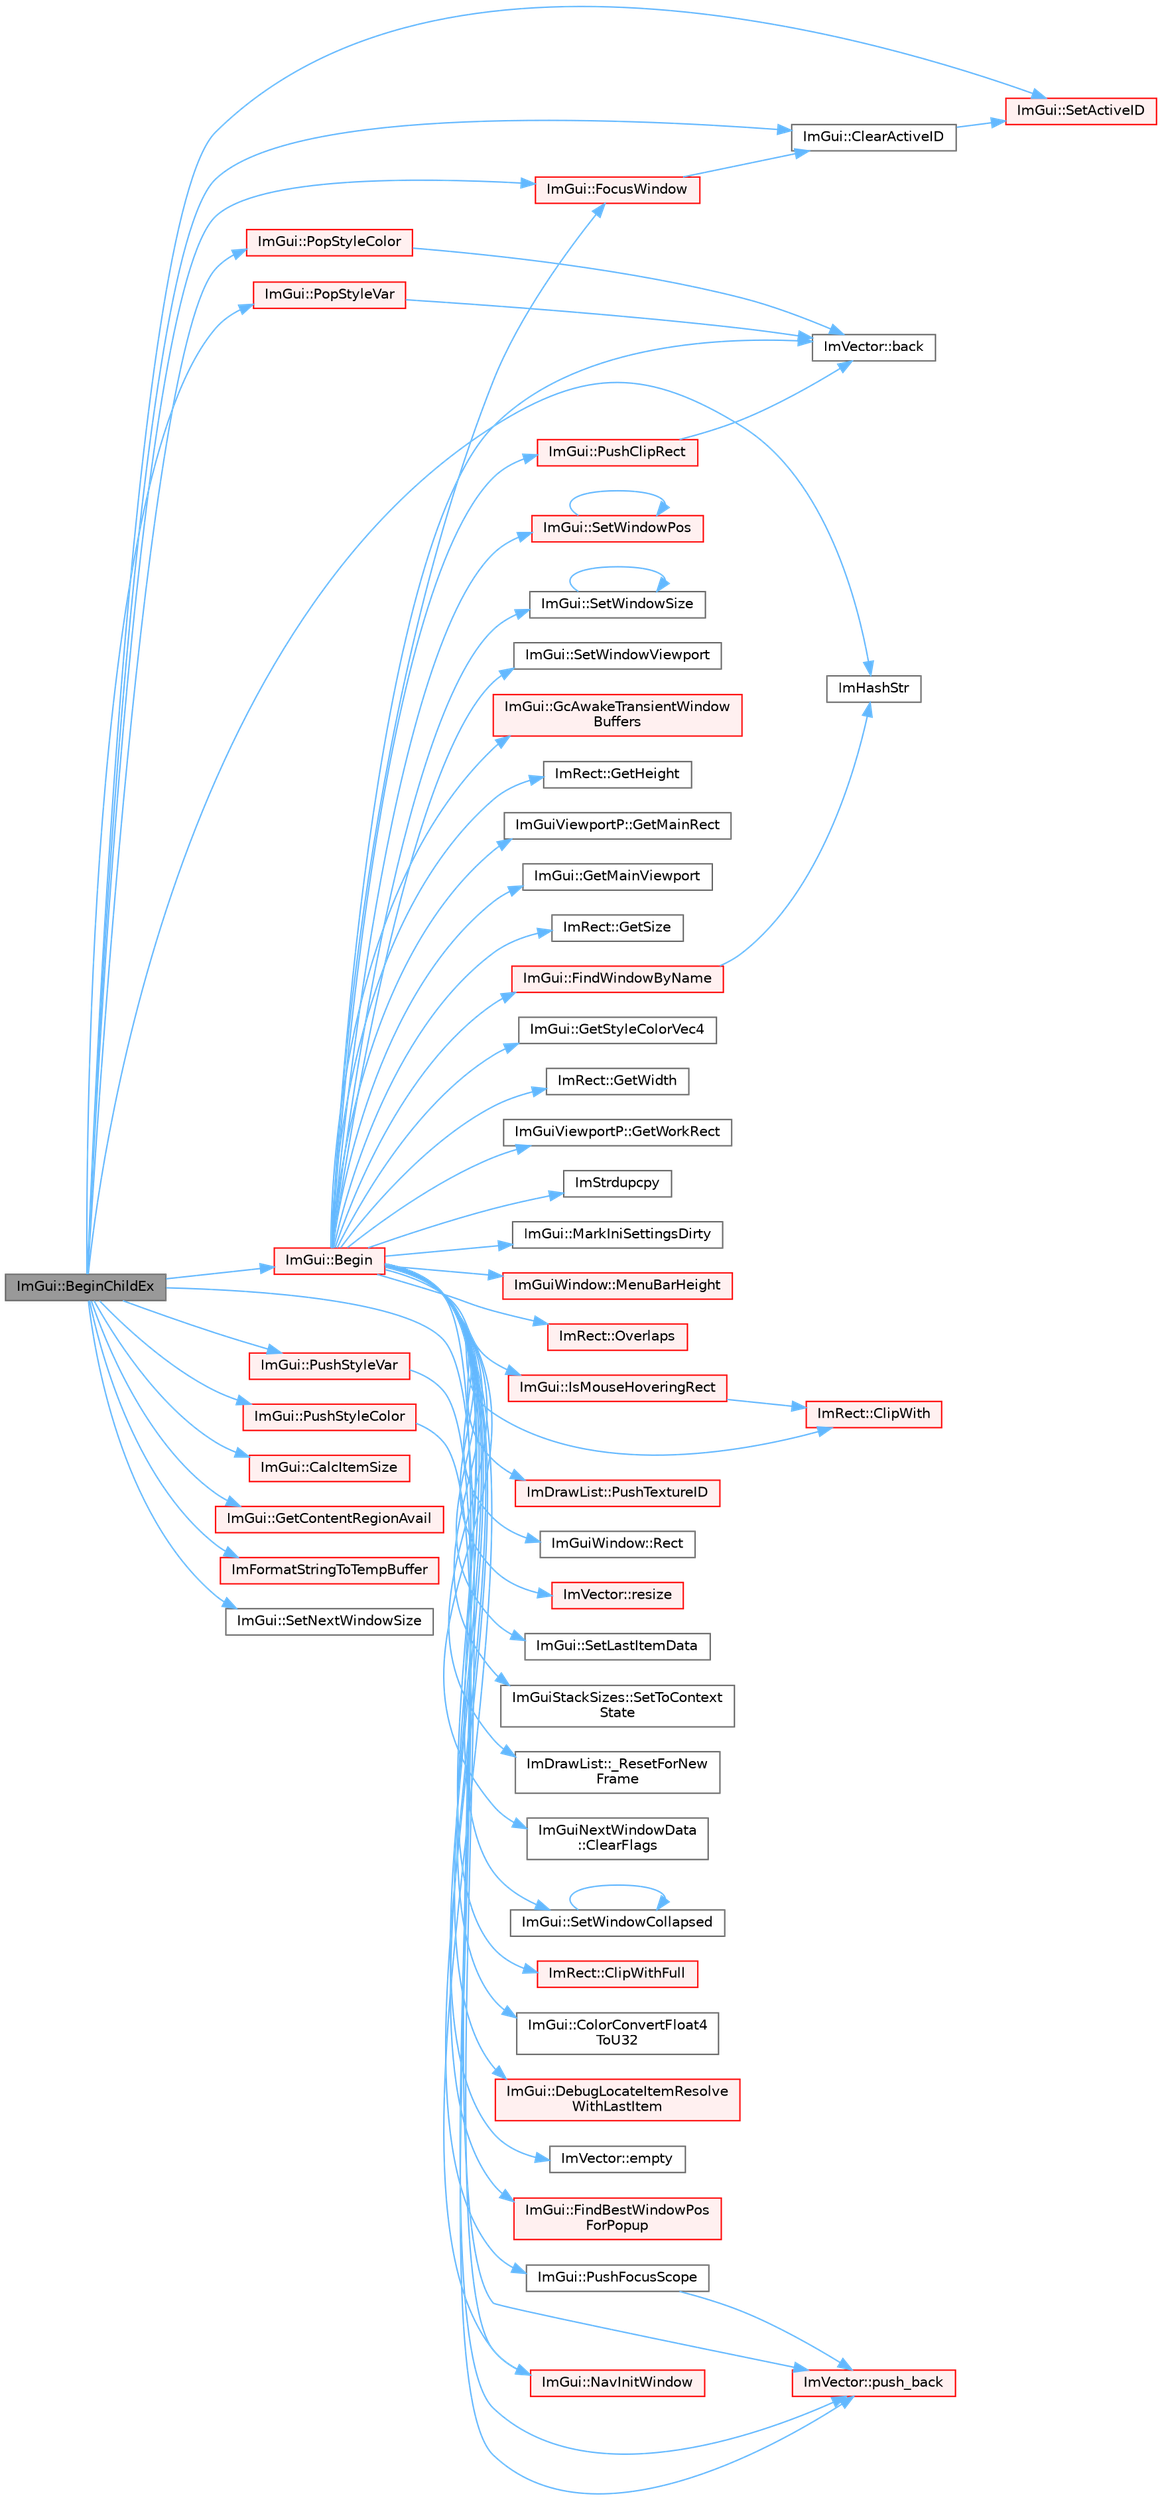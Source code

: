 digraph "ImGui::BeginChildEx"
{
 // LATEX_PDF_SIZE
  bgcolor="transparent";
  edge [fontname=Helvetica,fontsize=10,labelfontname=Helvetica,labelfontsize=10];
  node [fontname=Helvetica,fontsize=10,shape=box,height=0.2,width=0.4];
  rankdir="LR";
  Node1 [id="Node000001",label="ImGui::BeginChildEx",height=0.2,width=0.4,color="gray40", fillcolor="grey60", style="filled", fontcolor="black",tooltip=" "];
  Node1 -> Node2 [id="edge1_Node000001_Node000002",color="steelblue1",style="solid",tooltip=" "];
  Node2 [id="Node000002",label="ImGui::Begin",height=0.2,width=0.4,color="red", fillcolor="#FFF0F0", style="filled",URL="$namespace_im_gui.html#a581e58db0bc930bafa4a5d23093a2b99",tooltip=" "];
  Node2 -> Node3 [id="edge2_Node000002_Node000003",color="steelblue1",style="solid",tooltip=" "];
  Node3 [id="Node000003",label="ImDrawList::_ResetForNew\lFrame",height=0.2,width=0.4,color="grey40", fillcolor="white", style="filled",URL="$struct_im_draw_list.html#a5f78fe195b2507e5926560f591141ff3",tooltip=" "];
  Node2 -> Node4 [id="edge3_Node000002_Node000004",color="steelblue1",style="solid",tooltip=" "];
  Node4 [id="Node000004",label="ImVector::back",height=0.2,width=0.4,color="grey40", fillcolor="white", style="filled",URL="$struct_im_vector.html#a2d80e87e81b1b01143c8d8be93e6fde1",tooltip=" "];
  Node2 -> Node5 [id="edge4_Node000002_Node000005",color="steelblue1",style="solid",tooltip=" "];
  Node5 [id="Node000005",label="ImGuiNextWindowData\l::ClearFlags",height=0.2,width=0.4,color="grey40", fillcolor="white", style="filled",URL="$struct_im_gui_next_window_data.html#a9543431fafe3d0627fdecc5fa839487c",tooltip=" "];
  Node2 -> Node6 [id="edge5_Node000002_Node000006",color="steelblue1",style="solid",tooltip=" "];
  Node6 [id="Node000006",label="ImRect::ClipWith",height=0.2,width=0.4,color="red", fillcolor="#FFF0F0", style="filled",URL="$struct_im_rect.html#ac02d5cf6ce0358aea9ed9df43d368f3f",tooltip=" "];
  Node2 -> Node8 [id="edge6_Node000002_Node000008",color="steelblue1",style="solid",tooltip=" "];
  Node8 [id="Node000008",label="ImRect::ClipWithFull",height=0.2,width=0.4,color="red", fillcolor="#FFF0F0", style="filled",URL="$struct_im_rect.html#a32a5aaca4161b5ffa3f352d293a449ff",tooltip=" "];
  Node2 -> Node9 [id="edge7_Node000002_Node000009",color="steelblue1",style="solid",tooltip=" "];
  Node9 [id="Node000009",label="ImGui::ColorConvertFloat4\lToU32",height=0.2,width=0.4,color="grey40", fillcolor="white", style="filled",URL="$namespace_im_gui.html#abe2691de0b1a71c774ab24cc91564a94",tooltip=" "];
  Node2 -> Node10 [id="edge8_Node000002_Node000010",color="steelblue1",style="solid",tooltip=" "];
  Node10 [id="Node000010",label="ImGui::DebugLocateItemResolve\lWithLastItem",height=0.2,width=0.4,color="red", fillcolor="#FFF0F0", style="filled",URL="$namespace_im_gui.html#ae8ab0d7dfc90af8e82db3ed9e7829219",tooltip=" "];
  Node2 -> Node25 [id="edge9_Node000002_Node000025",color="steelblue1",style="solid",tooltip=" "];
  Node25 [id="Node000025",label="ImVector::empty",height=0.2,width=0.4,color="grey40", fillcolor="white", style="filled",URL="$struct_im_vector.html#aa53e48a5272f4bad1099368769514ff1",tooltip=" "];
  Node2 -> Node26 [id="edge10_Node000002_Node000026",color="steelblue1",style="solid",tooltip=" "];
  Node26 [id="Node000026",label="ImGui::FindBestWindowPos\lForPopup",height=0.2,width=0.4,color="red", fillcolor="#FFF0F0", style="filled",URL="$namespace_im_gui.html#a310ff87cbe678e2c632bf1f5577a7fbd",tooltip=" "];
  Node2 -> Node33 [id="edge11_Node000002_Node000033",color="steelblue1",style="solid",tooltip=" "];
  Node33 [id="Node000033",label="ImGui::FindWindowByName",height=0.2,width=0.4,color="red", fillcolor="#FFF0F0", style="filled",URL="$namespace_im_gui.html#abca25f22c02e73d5eb2e9c72c4557813",tooltip=" "];
  Node33 -> Node36 [id="edge12_Node000033_Node000036",color="steelblue1",style="solid",tooltip=" "];
  Node36 [id="Node000036",label="ImHashStr",height=0.2,width=0.4,color="grey40", fillcolor="white", style="filled",URL="$imgui_8cpp.html#ab6659b5d67f7a3369e099ce890e12223",tooltip=" "];
  Node2 -> Node37 [id="edge13_Node000002_Node000037",color="steelblue1",style="solid",tooltip=" "];
  Node37 [id="Node000037",label="ImGui::FocusWindow",height=0.2,width=0.4,color="red", fillcolor="#FFF0F0", style="filled",URL="$namespace_im_gui.html#a27aa6f2f3aa11778c6d023b1b223f262",tooltip=" "];
  Node37 -> Node44 [id="edge14_Node000037_Node000044",color="steelblue1",style="solid",tooltip=" "];
  Node44 [id="Node000044",label="ImGui::ClearActiveID",height=0.2,width=0.4,color="grey40", fillcolor="white", style="filled",URL="$namespace_im_gui.html#a17ff60ad1e2669130ac38a04d16eb354",tooltip=" "];
  Node44 -> Node45 [id="edge15_Node000044_Node000045",color="steelblue1",style="solid",tooltip=" "];
  Node45 [id="Node000045",label="ImGui::SetActiveID",height=0.2,width=0.4,color="red", fillcolor="#FFF0F0", style="filled",URL="$namespace_im_gui.html#a27b8ace13a8c421ee8405f0cbebe4ead",tooltip=" "];
  Node2 -> Node58 [id="edge16_Node000002_Node000058",color="steelblue1",style="solid",tooltip=" "];
  Node58 [id="Node000058",label="ImGui::GcAwakeTransientWindow\lBuffers",height=0.2,width=0.4,color="red", fillcolor="#FFF0F0", style="filled",URL="$namespace_im_gui.html#ad70feca33961fb47a8074074a8da2f80",tooltip=" "];
  Node2 -> Node30 [id="edge17_Node000002_Node000030",color="steelblue1",style="solid",tooltip=" "];
  Node30 [id="Node000030",label="ImRect::GetHeight",height=0.2,width=0.4,color="grey40", fillcolor="white", style="filled",URL="$struct_im_rect.html#a748d8ae9cb26508951ec6e2f2df0625b",tooltip=" "];
  Node2 -> Node59 [id="edge18_Node000002_Node000059",color="steelblue1",style="solid",tooltip=" "];
  Node59 [id="Node000059",label="ImGuiViewportP::GetMainRect",height=0.2,width=0.4,color="grey40", fillcolor="white", style="filled",URL="$struct_im_gui_viewport_p.html#adb4c14f0b0a42bff9c1c0ab1971027f7",tooltip=" "];
  Node2 -> Node31 [id="edge19_Node000002_Node000031",color="steelblue1",style="solid",tooltip=" "];
  Node31 [id="Node000031",label="ImGui::GetMainViewport",height=0.2,width=0.4,color="grey40", fillcolor="white", style="filled",URL="$namespace_im_gui.html#a7bf620af1d66ee7d7b06701894d23e60",tooltip=" "];
  Node2 -> Node60 [id="edge20_Node000002_Node000060",color="steelblue1",style="solid",tooltip=" "];
  Node60 [id="Node000060",label="ImRect::GetSize",height=0.2,width=0.4,color="grey40", fillcolor="white", style="filled",URL="$struct_im_rect.html#ae459d9c50003058cfb34519a571aaf33",tooltip=" "];
  Node2 -> Node61 [id="edge21_Node000002_Node000061",color="steelblue1",style="solid",tooltip=" "];
  Node61 [id="Node000061",label="ImGui::GetStyleColorVec4",height=0.2,width=0.4,color="grey40", fillcolor="white", style="filled",URL="$namespace_im_gui.html#ad838e580972e2c4b3da2b0f60754b662",tooltip=" "];
  Node2 -> Node32 [id="edge22_Node000002_Node000032",color="steelblue1",style="solid",tooltip=" "];
  Node32 [id="Node000032",label="ImRect::GetWidth",height=0.2,width=0.4,color="grey40", fillcolor="white", style="filled",URL="$struct_im_rect.html#afa75cb8491f20901c96166d17dcddac4",tooltip=" "];
  Node2 -> Node62 [id="edge23_Node000002_Node000062",color="steelblue1",style="solid",tooltip=" "];
  Node62 [id="Node000062",label="ImGuiViewportP::GetWorkRect",height=0.2,width=0.4,color="grey40", fillcolor="white", style="filled",URL="$struct_im_gui_viewport_p.html#ae5c3184b73ea080f14e03ecb344b913e",tooltip=" "];
  Node2 -> Node63 [id="edge24_Node000002_Node000063",color="steelblue1",style="solid",tooltip=" "];
  Node63 [id="Node000063",label="ImStrdupcpy",height=0.2,width=0.4,color="grey40", fillcolor="white", style="filled",URL="$imgui_8cpp.html#a06300f2f0f0cd710841ac9e7ef771354",tooltip=" "];
  Node2 -> Node64 [id="edge25_Node000002_Node000064",color="steelblue1",style="solid",tooltip=" "];
  Node64 [id="Node000064",label="ImGui::IsMouseHoveringRect",height=0.2,width=0.4,color="red", fillcolor="#FFF0F0", style="filled",URL="$namespace_im_gui.html#ae0b8ea0e06c457316d6aed6c5b2a1c25",tooltip=" "];
  Node64 -> Node6 [id="edge26_Node000064_Node000006",color="steelblue1",style="solid",tooltip=" "];
  Node2 -> Node66 [id="edge27_Node000002_Node000066",color="steelblue1",style="solid",tooltip=" "];
  Node66 [id="Node000066",label="ImGui::MarkIniSettingsDirty",height=0.2,width=0.4,color="grey40", fillcolor="white", style="filled",URL="$namespace_im_gui.html#aee9b660c1d6786c00fc47c71c66eb1eb",tooltip=" "];
  Node2 -> Node67 [id="edge28_Node000002_Node000067",color="steelblue1",style="solid",tooltip=" "];
  Node67 [id="Node000067",label="ImGuiWindow::MenuBarHeight",height=0.2,width=0.4,color="red", fillcolor="#FFF0F0", style="filled",URL="$struct_im_gui_window.html#acfb8bdad2e3ea6102589813ae32d0364",tooltip=" "];
  Node2 -> Node69 [id="edge29_Node000002_Node000069",color="steelblue1",style="solid",tooltip=" "];
  Node69 [id="Node000069",label="ImGui::NavInitWindow",height=0.2,width=0.4,color="red", fillcolor="#FFF0F0", style="filled",URL="$namespace_im_gui.html#ae46a79d836c4b223c7030ea432e3ec15",tooltip=" "];
  Node2 -> Node72 [id="edge30_Node000002_Node000072",color="steelblue1",style="solid",tooltip=" "];
  Node72 [id="Node000072",label="ImRect::Overlaps",height=0.2,width=0.4,color="red", fillcolor="#FFF0F0", style="filled",URL="$struct_im_rect.html#a0af3bade3781e5e7c6afdf71ccfb0d43",tooltip=" "];
  Node2 -> Node56 [id="edge31_Node000002_Node000056",color="steelblue1",style="solid",tooltip=" "];
  Node56 [id="Node000056",label="ImVector::push_back",height=0.2,width=0.4,color="red", fillcolor="#FFF0F0", style="filled",URL="$struct_im_vector.html#aab5df48e0711a48bd12f3206e08c4108",tooltip=" "];
  Node2 -> Node73 [id="edge32_Node000002_Node000073",color="steelblue1",style="solid",tooltip=" "];
  Node73 [id="Node000073",label="ImGui::PushClipRect",height=0.2,width=0.4,color="red", fillcolor="#FFF0F0", style="filled",URL="$namespace_im_gui.html#a11c8bd8676e1281e15b24c9615b6904a",tooltip=" "];
  Node73 -> Node4 [id="edge33_Node000073_Node000004",color="steelblue1",style="solid",tooltip=" "];
  Node2 -> Node77 [id="edge34_Node000002_Node000077",color="steelblue1",style="solid",tooltip=" "];
  Node77 [id="Node000077",label="ImGui::PushFocusScope",height=0.2,width=0.4,color="grey40", fillcolor="white", style="filled",URL="$namespace_im_gui.html#ad10256d914b625cea7494b26c77b84ec",tooltip=" "];
  Node77 -> Node56 [id="edge35_Node000077_Node000056",color="steelblue1",style="solid",tooltip=" "];
  Node2 -> Node78 [id="edge36_Node000002_Node000078",color="steelblue1",style="solid",tooltip=" "];
  Node78 [id="Node000078",label="ImDrawList::PushTextureID",height=0.2,width=0.4,color="red", fillcolor="#FFF0F0", style="filled",URL="$struct_im_draw_list.html#a7ac41e329a9df911b4823ef0150cee16",tooltip=" "];
  Node2 -> Node80 [id="edge37_Node000002_Node000080",color="steelblue1",style="solid",tooltip=" "];
  Node80 [id="Node000080",label="ImGuiWindow::Rect",height=0.2,width=0.4,color="grey40", fillcolor="white", style="filled",URL="$struct_im_gui_window.html#a147da28bf5d167cbe0a363c4a578dea1",tooltip=" "];
  Node2 -> Node47 [id="edge38_Node000002_Node000047",color="steelblue1",style="solid",tooltip=" "];
  Node47 [id="Node000047",label="ImVector::resize",height=0.2,width=0.4,color="red", fillcolor="#FFF0F0", style="filled",URL="$struct_im_vector.html#ac371dd62e56ae486b1a5038cf07eee56",tooltip=" "];
  Node2 -> Node81 [id="edge39_Node000002_Node000081",color="steelblue1",style="solid",tooltip=" "];
  Node81 [id="Node000081",label="ImGui::SetLastItemData",height=0.2,width=0.4,color="grey40", fillcolor="white", style="filled",URL="$namespace_im_gui.html#a06a6c26188e778755bb9aa83f2726533",tooltip=" "];
  Node2 -> Node82 [id="edge40_Node000002_Node000082",color="steelblue1",style="solid",tooltip=" "];
  Node82 [id="Node000082",label="ImGuiStackSizes::SetToContext\lState",height=0.2,width=0.4,color="grey40", fillcolor="white", style="filled",URL="$struct_im_gui_stack_sizes.html#a7dd94b563bf4547685bc93fc00f58543",tooltip=" "];
  Node2 -> Node83 [id="edge41_Node000002_Node000083",color="steelblue1",style="solid",tooltip=" "];
  Node83 [id="Node000083",label="ImGui::SetWindowCollapsed",height=0.2,width=0.4,color="grey40", fillcolor="white", style="filled",URL="$namespace_im_gui.html#ab5445711a74e0e1a58d1e464cdda252f",tooltip=" "];
  Node83 -> Node83 [id="edge42_Node000083_Node000083",color="steelblue1",style="solid",tooltip=" "];
  Node2 -> Node84 [id="edge43_Node000002_Node000084",color="steelblue1",style="solid",tooltip=" "];
  Node84 [id="Node000084",label="ImGui::SetWindowPos",height=0.2,width=0.4,color="red", fillcolor="#FFF0F0", style="filled",URL="$namespace_im_gui.html#aaa81e004de4c0a5cedb836e92e8aa0e5",tooltip=" "];
  Node84 -> Node84 [id="edge44_Node000084_Node000084",color="steelblue1",style="solid",tooltip=" "];
  Node2 -> Node86 [id="edge45_Node000002_Node000086",color="steelblue1",style="solid",tooltip=" "];
  Node86 [id="Node000086",label="ImGui::SetWindowSize",height=0.2,width=0.4,color="grey40", fillcolor="white", style="filled",URL="$namespace_im_gui.html#a657c6cc2246485332f608a5204447ea1",tooltip=" "];
  Node86 -> Node86 [id="edge46_Node000086_Node000086",color="steelblue1",style="solid",tooltip=" "];
  Node2 -> Node87 [id="edge47_Node000002_Node000087",color="steelblue1",style="solid",tooltip=" "];
  Node87 [id="Node000087",label="ImGui::SetWindowViewport",height=0.2,width=0.4,color="grey40", fillcolor="white", style="filled",URL="$namespace_im_gui.html#ada7b6ffaa06eb1ef3422766fecce6866",tooltip=" "];
  Node1 -> Node93 [id="edge48_Node000001_Node000093",color="steelblue1",style="solid",tooltip=" "];
  Node93 [id="Node000093",label="ImGui::CalcItemSize",height=0.2,width=0.4,color="red", fillcolor="#FFF0F0", style="filled",URL="$namespace_im_gui.html#acaef0497f7982dd98bf215e50129cd9b",tooltip=" "];
  Node1 -> Node44 [id="edge49_Node000001_Node000044",color="steelblue1",style="solid",tooltip=" "];
  Node1 -> Node37 [id="edge50_Node000001_Node000037",color="steelblue1",style="solid",tooltip=" "];
  Node1 -> Node95 [id="edge51_Node000001_Node000095",color="steelblue1",style="solid",tooltip=" "];
  Node95 [id="Node000095",label="ImGui::GetContentRegionAvail",height=0.2,width=0.4,color="red", fillcolor="#FFF0F0", style="filled",URL="$namespace_im_gui.html#a410c8e19b2fea8b52746ca11b3930301",tooltip=" "];
  Node1 -> Node96 [id="edge52_Node000001_Node000096",color="steelblue1",style="solid",tooltip=" "];
  Node96 [id="Node000096",label="ImFormatStringToTempBuffer",height=0.2,width=0.4,color="red", fillcolor="#FFF0F0", style="filled",URL="$imgui_8cpp.html#a4f6d9c1be5c114ebb7b9400d2747bd37",tooltip=" "];
  Node1 -> Node36 [id="edge53_Node000001_Node000036",color="steelblue1",style="solid",tooltip=" "];
  Node1 -> Node69 [id="edge54_Node000001_Node000069",color="steelblue1",style="solid",tooltip=" "];
  Node1 -> Node99 [id="edge55_Node000001_Node000099",color="steelblue1",style="solid",tooltip=" "];
  Node99 [id="Node000099",label="ImGui::PopStyleColor",height=0.2,width=0.4,color="red", fillcolor="#FFF0F0", style="filled",URL="$namespace_im_gui.html#a9795f730b4043a98b6254738d86efcdc",tooltip=" "];
  Node99 -> Node4 [id="edge56_Node000099_Node000004",color="steelblue1",style="solid",tooltip=" "];
  Node1 -> Node101 [id="edge57_Node000001_Node000101",color="steelblue1",style="solid",tooltip=" "];
  Node101 [id="Node000101",label="ImGui::PopStyleVar",height=0.2,width=0.4,color="red", fillcolor="#FFF0F0", style="filled",URL="$namespace_im_gui.html#a14116e57d81e326adef2a702e65781d4",tooltip=" "];
  Node101 -> Node4 [id="edge58_Node000101_Node000004",color="steelblue1",style="solid",tooltip=" "];
  Node1 -> Node104 [id="edge59_Node000001_Node000104",color="steelblue1",style="solid",tooltip=" "];
  Node104 [id="Node000104",label="ImGui::PushStyleColor",height=0.2,width=0.4,color="red", fillcolor="#FFF0F0", style="filled",URL="$namespace_im_gui.html#a77ee84afb636e05eb4b2d6eeddcc2aa8",tooltip=" "];
  Node104 -> Node56 [id="edge60_Node000104_Node000056",color="steelblue1",style="solid",tooltip=" "];
  Node1 -> Node106 [id="edge61_Node000001_Node000106",color="steelblue1",style="solid",tooltip=" "];
  Node106 [id="Node000106",label="ImGui::PushStyleVar",height=0.2,width=0.4,color="red", fillcolor="#FFF0F0", style="filled",URL="$namespace_im_gui.html#aab3f43009094462cf2a5eb554785949b",tooltip=" "];
  Node106 -> Node56 [id="edge62_Node000106_Node000056",color="steelblue1",style="solid",tooltip=" "];
  Node1 -> Node45 [id="edge63_Node000001_Node000045",color="steelblue1",style="solid",tooltip=" "];
  Node1 -> Node107 [id="edge64_Node000001_Node000107",color="steelblue1",style="solid",tooltip=" "];
  Node107 [id="Node000107",label="ImGui::SetNextWindowSize",height=0.2,width=0.4,color="grey40", fillcolor="white", style="filled",URL="$namespace_im_gui.html#ab33717bb71ef5e393ae18656fc6b229d",tooltip=" "];
}
